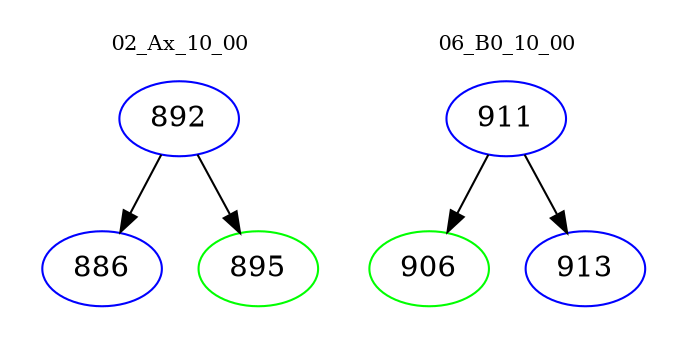digraph{
subgraph cluster_0 {
color = white
label = "02_Ax_10_00";
fontsize=10;
T0_892 [label="892", color="blue"]
T0_892 -> T0_886 [color="black"]
T0_886 [label="886", color="blue"]
T0_892 -> T0_895 [color="black"]
T0_895 [label="895", color="green"]
}
subgraph cluster_1 {
color = white
label = "06_B0_10_00";
fontsize=10;
T1_911 [label="911", color="blue"]
T1_911 -> T1_906 [color="black"]
T1_906 [label="906", color="green"]
T1_911 -> T1_913 [color="black"]
T1_913 [label="913", color="blue"]
}
}

